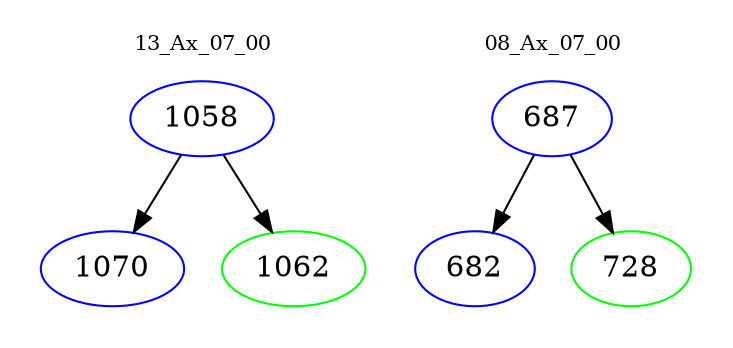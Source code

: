 digraph{
subgraph cluster_0 {
color = white
label = "13_Ax_07_00";
fontsize=10;
T0_1058 [label="1058", color="blue"]
T0_1058 -> T0_1070 [color="black"]
T0_1070 [label="1070", color="blue"]
T0_1058 -> T0_1062 [color="black"]
T0_1062 [label="1062", color="green"]
}
subgraph cluster_1 {
color = white
label = "08_Ax_07_00";
fontsize=10;
T1_687 [label="687", color="blue"]
T1_687 -> T1_682 [color="black"]
T1_682 [label="682", color="blue"]
T1_687 -> T1_728 [color="black"]
T1_728 [label="728", color="green"]
}
}
